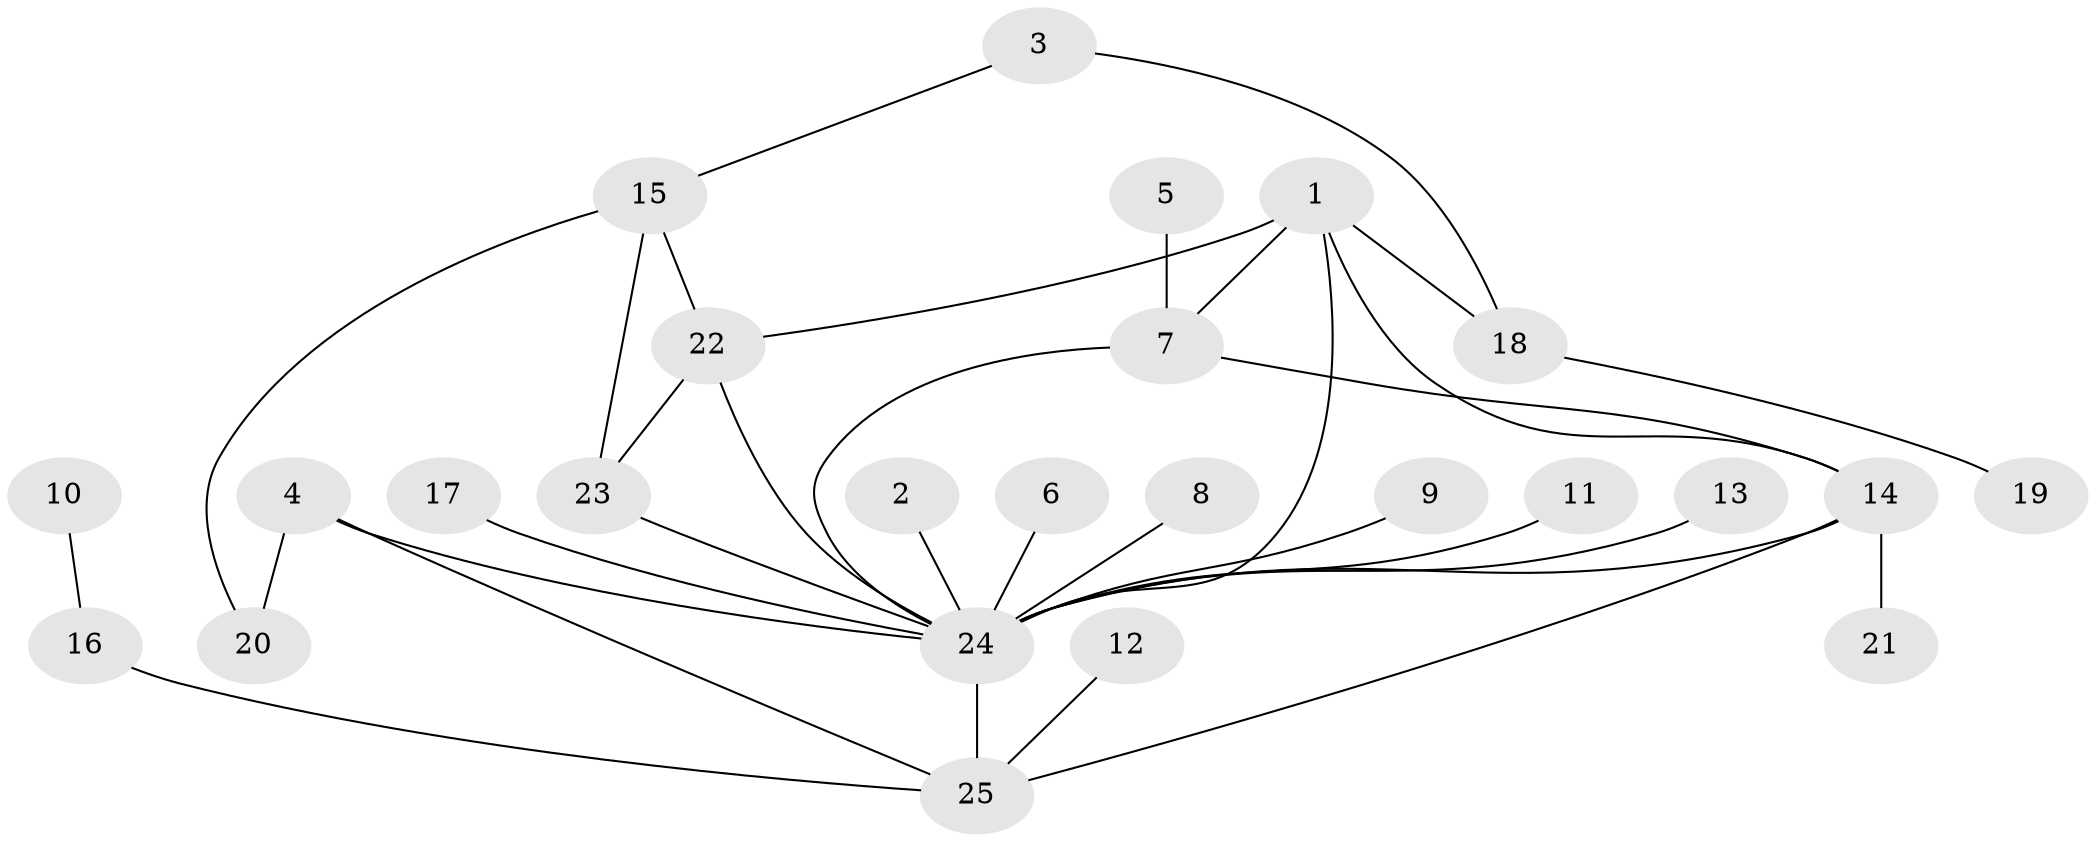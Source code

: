 // original degree distribution, {21: 0.0125, 2: 0.275, 7: 0.0375, 4: 0.0875, 5: 0.0625, 3: 0.0625, 1: 0.45, 6: 0.0125}
// Generated by graph-tools (version 1.1) at 2025/36/03/04/25 23:36:39]
// undirected, 25 vertices, 34 edges
graph export_dot {
  node [color=gray90,style=filled];
  1;
  2;
  3;
  4;
  5;
  6;
  7;
  8;
  9;
  10;
  11;
  12;
  13;
  14;
  15;
  16;
  17;
  18;
  19;
  20;
  21;
  22;
  23;
  24;
  25;
  1 -- 7 [weight=1.0];
  1 -- 14 [weight=1.0];
  1 -- 18 [weight=1.0];
  1 -- 22 [weight=2.0];
  1 -- 24 [weight=2.0];
  2 -- 24 [weight=1.0];
  3 -- 15 [weight=1.0];
  3 -- 18 [weight=1.0];
  4 -- 20 [weight=1.0];
  4 -- 24 [weight=3.0];
  4 -- 25 [weight=1.0];
  5 -- 7 [weight=2.0];
  6 -- 24 [weight=1.0];
  7 -- 14 [weight=1.0];
  7 -- 24 [weight=1.0];
  8 -- 24 [weight=1.0];
  9 -- 24 [weight=1.0];
  10 -- 16 [weight=1.0];
  11 -- 24 [weight=1.0];
  12 -- 25 [weight=1.0];
  13 -- 24 [weight=1.0];
  14 -- 21 [weight=1.0];
  14 -- 24 [weight=2.0];
  14 -- 25 [weight=1.0];
  15 -- 20 [weight=1.0];
  15 -- 22 [weight=1.0];
  15 -- 23 [weight=1.0];
  16 -- 25 [weight=1.0];
  17 -- 24 [weight=1.0];
  18 -- 19 [weight=1.0];
  22 -- 23 [weight=1.0];
  22 -- 24 [weight=1.0];
  23 -- 24 [weight=1.0];
  24 -- 25 [weight=1.0];
}
